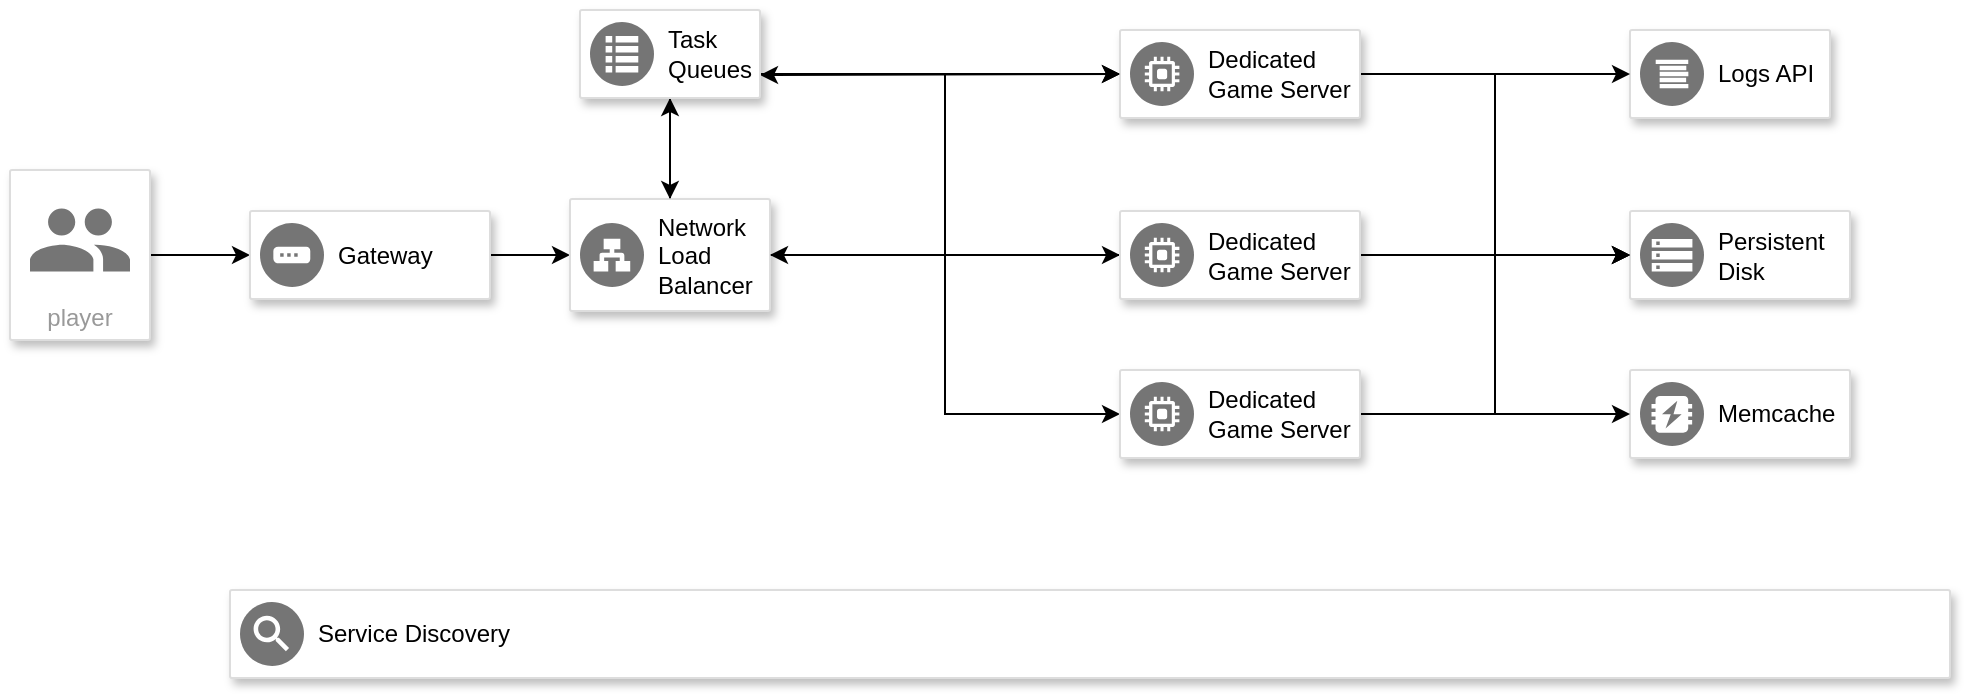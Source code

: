 <mxfile version="20.1.1" type="device"><diagram name="Page-1" id="e7e014a7-5840-1c2e-5031-d8a46d1fe8dd"><mxGraphModel dx="1422" dy="786" grid="1" gridSize="10" guides="1" tooltips="1" connect="1" arrows="1" fold="1" page="1" pageScale="1" pageWidth="1169" pageHeight="826" background="none" math="0" shadow="0"><root><mxCell id="0"/><mxCell id="1" parent="0"/><mxCell id="KihK58H8zZMhzgpK3rGP-70" style="edgeStyle=entityRelationEdgeStyle;rounded=0;orthogonalLoop=1;jettySize=auto;html=1;" edge="1" parent="1" source="KihK58H8zZMhzgpK3rGP-44" target="KihK58H8zZMhzgpK3rGP-46"><mxGeometry relative="1" as="geometry"/></mxCell><mxCell id="KihK58H8zZMhzgpK3rGP-44" value="player" style="strokeColor=#dddddd;shadow=1;strokeWidth=1;rounded=1;absoluteArcSize=1;arcSize=2;labelPosition=center;verticalLabelPosition=middle;align=center;verticalAlign=bottom;spacingLeft=0;fontColor=#999999;fontSize=12;whiteSpace=wrap;spacingBottom=2;" vertex="1" parent="1"><mxGeometry x="30" y="270" width="70" height="85" as="geometry"/></mxCell><mxCell id="KihK58H8zZMhzgpK3rGP-45" value="" style="sketch=0;dashed=0;connectable=0;html=1;fillColor=#757575;strokeColor=none;shape=mxgraph.gcp2.users;part=1;" vertex="1" parent="KihK58H8zZMhzgpK3rGP-44"><mxGeometry x="0.5" width="50" height="31.5" relative="1" as="geometry"><mxPoint x="-25" y="19.25" as="offset"/></mxGeometry></mxCell><mxCell id="KihK58H8zZMhzgpK3rGP-76" style="edgeStyle=elbowEdgeStyle;rounded=0;orthogonalLoop=1;jettySize=auto;elbow=vertical;html=1;exitX=1;exitY=0.5;exitDx=0;exitDy=0;entryX=0;entryY=0.5;entryDx=0;entryDy=0;" edge="1" parent="1" source="KihK58H8zZMhzgpK3rGP-46" target="KihK58H8zZMhzgpK3rGP-66"><mxGeometry relative="1" as="geometry"/></mxCell><mxCell id="KihK58H8zZMhzgpK3rGP-46" value="" style="strokeColor=#dddddd;shadow=1;strokeWidth=1;rounded=1;absoluteArcSize=1;arcSize=2;" vertex="1" parent="1"><mxGeometry x="150" y="290.5" width="120" height="44" as="geometry"/></mxCell><mxCell id="KihK58H8zZMhzgpK3rGP-47" value="Gateway" style="sketch=0;dashed=0;connectable=0;html=1;fillColor=#757575;strokeColor=none;shape=mxgraph.gcp2.gateway;part=1;labelPosition=right;verticalLabelPosition=middle;align=left;verticalAlign=middle;spacingLeft=5;fontSize=12;" vertex="1" parent="KihK58H8zZMhzgpK3rGP-46"><mxGeometry y="0.5" width="32" height="32" relative="1" as="geometry"><mxPoint x="5" y="-16" as="offset"/></mxGeometry></mxCell><mxCell id="KihK58H8zZMhzgpK3rGP-51" value="" style="strokeColor=#dddddd;shadow=1;strokeWidth=1;rounded=1;absoluteArcSize=1;arcSize=2;" vertex="1" parent="1"><mxGeometry x="840" y="290.5" width="110" height="44" as="geometry"/></mxCell><mxCell id="KihK58H8zZMhzgpK3rGP-52" value="Persistent&#10;Disk" style="sketch=0;dashed=0;connectable=0;html=1;fillColor=#757575;strokeColor=none;shape=mxgraph.gcp2.persistent_disk_snapshot;part=1;labelPosition=right;verticalLabelPosition=middle;align=left;verticalAlign=middle;spacingLeft=5;fontSize=12;" vertex="1" parent="KihK58H8zZMhzgpK3rGP-51"><mxGeometry y="0.5" width="32" height="32" relative="1" as="geometry"><mxPoint x="5" y="-16" as="offset"/></mxGeometry></mxCell><mxCell id="KihK58H8zZMhzgpK3rGP-53" value="" style="strokeColor=#dddddd;shadow=1;strokeWidth=1;rounded=1;absoluteArcSize=1;arcSize=2;" vertex="1" parent="1"><mxGeometry x="840" y="200" width="100" height="44" as="geometry"/></mxCell><mxCell id="KihK58H8zZMhzgpK3rGP-54" value="Logs API" style="sketch=0;dashed=0;connectable=0;html=1;fillColor=#757575;strokeColor=none;shape=mxgraph.gcp2.logs_api;part=1;labelPosition=right;verticalLabelPosition=middle;align=left;verticalAlign=middle;spacingLeft=5;fontSize=12;" vertex="1" parent="KihK58H8zZMhzgpK3rGP-53"><mxGeometry y="0.5" width="32" height="32" relative="1" as="geometry"><mxPoint x="5" y="-16" as="offset"/></mxGeometry></mxCell><mxCell id="KihK58H8zZMhzgpK3rGP-55" value="" style="strokeColor=#dddddd;shadow=1;strokeWidth=1;rounded=1;absoluteArcSize=1;arcSize=2;" vertex="1" parent="1"><mxGeometry x="840" y="370" width="110" height="44" as="geometry"/></mxCell><mxCell id="KihK58H8zZMhzgpK3rGP-56" value="Memcache" style="sketch=0;dashed=0;connectable=0;html=1;fillColor=#757575;strokeColor=none;shape=mxgraph.gcp2.memcache;part=1;labelPosition=right;verticalLabelPosition=middle;align=left;verticalAlign=middle;spacingLeft=5;fontSize=12;" vertex="1" parent="KihK58H8zZMhzgpK3rGP-55"><mxGeometry y="0.5" width="32" height="32" relative="1" as="geometry"><mxPoint x="5" y="-16" as="offset"/></mxGeometry></mxCell><mxCell id="KihK58H8zZMhzgpK3rGP-57" value="" style="strokeColor=#dddddd;shadow=1;strokeWidth=1;rounded=1;absoluteArcSize=1;arcSize=2;" vertex="1" parent="1"><mxGeometry x="140" y="480" width="860" height="44" as="geometry"/></mxCell><mxCell id="KihK58H8zZMhzgpK3rGP-58" value="Service Discovery" style="sketch=0;dashed=0;connectable=0;html=1;fillColor=#757575;strokeColor=none;shape=mxgraph.gcp2.service_discovery;part=1;labelPosition=right;verticalLabelPosition=middle;align=left;verticalAlign=middle;spacingLeft=5;fontSize=12;" vertex="1" parent="KihK58H8zZMhzgpK3rGP-57"><mxGeometry y="0.5" width="32" height="32" relative="1" as="geometry"><mxPoint x="5" y="-16" as="offset"/></mxGeometry></mxCell><mxCell id="KihK58H8zZMhzgpK3rGP-77" style="edgeStyle=elbowEdgeStyle;rounded=0;orthogonalLoop=1;jettySize=auto;elbow=vertical;html=1;exitX=1;exitY=0.5;exitDx=0;exitDy=0;" edge="1" parent="1" source="KihK58H8zZMhzgpK3rGP-66" target="KihK58H8zZMhzgpK3rGP-68"><mxGeometry relative="1" as="geometry"/></mxCell><mxCell id="KihK58H8zZMhzgpK3rGP-84" style="edgeStyle=elbowEdgeStyle;rounded=0;orthogonalLoop=1;jettySize=auto;html=1;entryX=0;entryY=0.5;entryDx=0;entryDy=0;" edge="1" parent="1" source="KihK58H8zZMhzgpK3rGP-66" target="KihK58H8zZMhzgpK3rGP-79"><mxGeometry relative="1" as="geometry"><mxPoint x="550" y="200" as="targetPoint"/></mxGeometry></mxCell><mxCell id="KihK58H8zZMhzgpK3rGP-85" style="edgeStyle=elbowEdgeStyle;rounded=0;orthogonalLoop=1;jettySize=auto;html=1;" edge="1" parent="1" source="KihK58H8zZMhzgpK3rGP-66" target="KihK58H8zZMhzgpK3rGP-81"><mxGeometry relative="1" as="geometry"/></mxCell><mxCell id="KihK58H8zZMhzgpK3rGP-100" style="edgeStyle=elbowEdgeStyle;rounded=0;orthogonalLoop=1;jettySize=auto;elbow=vertical;html=1;entryX=0.5;entryY=1;entryDx=0;entryDy=0;" edge="1" parent="1" source="KihK58H8zZMhzgpK3rGP-66" target="KihK58H8zZMhzgpK3rGP-98"><mxGeometry relative="1" as="geometry"/></mxCell><mxCell id="KihK58H8zZMhzgpK3rGP-66" value="" style="strokeColor=#dddddd;shadow=1;strokeWidth=1;rounded=1;absoluteArcSize=1;arcSize=2;" vertex="1" parent="1"><mxGeometry x="310" y="284.5" width="100" height="56" as="geometry"/></mxCell><mxCell id="KihK58H8zZMhzgpK3rGP-67" value="Network&#10;Load&#10;Balancer" style="sketch=0;dashed=0;connectable=0;html=1;fillColor=#757575;strokeColor=none;shape=mxgraph.gcp2.network_load_balancer;part=1;labelPosition=right;verticalLabelPosition=middle;align=left;verticalAlign=middle;spacingLeft=5;fontSize=12;" vertex="1" parent="KihK58H8zZMhzgpK3rGP-66"><mxGeometry y="0.5" width="32" height="32" relative="1" as="geometry"><mxPoint x="5" y="-16" as="offset"/></mxGeometry></mxCell><mxCell id="KihK58H8zZMhzgpK3rGP-78" style="edgeStyle=elbowEdgeStyle;rounded=0;orthogonalLoop=1;jettySize=auto;elbow=vertical;html=1;entryX=1;entryY=0.5;entryDx=0;entryDy=0;" edge="1" parent="1" source="KihK58H8zZMhzgpK3rGP-68" target="KihK58H8zZMhzgpK3rGP-66"><mxGeometry relative="1" as="geometry"/></mxCell><mxCell id="KihK58H8zZMhzgpK3rGP-87" style="edgeStyle=elbowEdgeStyle;rounded=0;orthogonalLoop=1;jettySize=auto;html=1;entryX=0;entryY=0.5;entryDx=0;entryDy=0;" edge="1" parent="1" source="KihK58H8zZMhzgpK3rGP-68" target="KihK58H8zZMhzgpK3rGP-51"><mxGeometry relative="1" as="geometry"/></mxCell><mxCell id="KihK58H8zZMhzgpK3rGP-90" style="edgeStyle=elbowEdgeStyle;rounded=0;orthogonalLoop=1;jettySize=auto;html=1;entryX=0;entryY=0.5;entryDx=0;entryDy=0;" edge="1" parent="1" source="KihK58H8zZMhzgpK3rGP-68" target="KihK58H8zZMhzgpK3rGP-55"><mxGeometry relative="1" as="geometry"/></mxCell><mxCell id="KihK58H8zZMhzgpK3rGP-91" style="edgeStyle=elbowEdgeStyle;rounded=0;orthogonalLoop=1;jettySize=auto;html=1;entryX=0;entryY=0.5;entryDx=0;entryDy=0;" edge="1" parent="1" source="KihK58H8zZMhzgpK3rGP-68" target="KihK58H8zZMhzgpK3rGP-53"><mxGeometry relative="1" as="geometry"/></mxCell><mxCell id="KihK58H8zZMhzgpK3rGP-68" value="" style="strokeColor=#dddddd;shadow=1;strokeWidth=1;rounded=1;absoluteArcSize=1;arcSize=2;" vertex="1" parent="1"><mxGeometry x="585" y="290.5" width="120" height="44" as="geometry"/></mxCell><mxCell id="KihK58H8zZMhzgpK3rGP-69" value="Dedicated&#10;Game Server" style="sketch=0;dashed=0;connectable=0;html=1;fillColor=#757575;strokeColor=none;shape=mxgraph.gcp2.dedicated_game_server;part=1;labelPosition=right;verticalLabelPosition=middle;align=left;verticalAlign=middle;spacingLeft=5;fontSize=12;" vertex="1" parent="KihK58H8zZMhzgpK3rGP-68"><mxGeometry y="0.5" width="32" height="32" relative="1" as="geometry"><mxPoint x="5" y="-16" as="offset"/></mxGeometry></mxCell><mxCell id="KihK58H8zZMhzgpK3rGP-86" style="edgeStyle=elbowEdgeStyle;rounded=0;orthogonalLoop=1;jettySize=auto;html=1;" edge="1" parent="1" source="KihK58H8zZMhzgpK3rGP-79" target="KihK58H8zZMhzgpK3rGP-51"><mxGeometry relative="1" as="geometry"/></mxCell><mxCell id="KihK58H8zZMhzgpK3rGP-103" style="edgeStyle=elbowEdgeStyle;rounded=0;orthogonalLoop=1;jettySize=auto;elbow=vertical;html=1;exitX=0;exitY=0.5;exitDx=0;exitDy=0;entryX=1;entryY=0.75;entryDx=0;entryDy=0;" edge="1" parent="1" source="KihK58H8zZMhzgpK3rGP-79" target="KihK58H8zZMhzgpK3rGP-98"><mxGeometry relative="1" as="geometry"/></mxCell><mxCell id="KihK58H8zZMhzgpK3rGP-79" value="" style="strokeColor=#dddddd;shadow=1;strokeWidth=1;rounded=1;absoluteArcSize=1;arcSize=2;" vertex="1" parent="1"><mxGeometry x="585" y="200" width="120" height="44" as="geometry"/></mxCell><mxCell id="KihK58H8zZMhzgpK3rGP-80" value="Dedicated&#10;Game Server" style="sketch=0;dashed=0;connectable=0;html=1;fillColor=#757575;strokeColor=none;shape=mxgraph.gcp2.dedicated_game_server;part=1;labelPosition=right;verticalLabelPosition=middle;align=left;verticalAlign=middle;spacingLeft=5;fontSize=12;" vertex="1" parent="KihK58H8zZMhzgpK3rGP-79"><mxGeometry y="0.5" width="32" height="32" relative="1" as="geometry"><mxPoint x="5" y="-16" as="offset"/></mxGeometry></mxCell><mxCell id="KihK58H8zZMhzgpK3rGP-89" style="edgeStyle=elbowEdgeStyle;rounded=0;orthogonalLoop=1;jettySize=auto;html=1;entryX=0;entryY=0.5;entryDx=0;entryDy=0;" edge="1" parent="1" source="KihK58H8zZMhzgpK3rGP-81" target="KihK58H8zZMhzgpK3rGP-51"><mxGeometry relative="1" as="geometry"/></mxCell><mxCell id="KihK58H8zZMhzgpK3rGP-81" value="" style="strokeColor=#dddddd;shadow=1;strokeWidth=1;rounded=1;absoluteArcSize=1;arcSize=2;" vertex="1" parent="1"><mxGeometry x="585" y="370" width="120" height="44" as="geometry"/></mxCell><mxCell id="KihK58H8zZMhzgpK3rGP-82" value="Dedicated&#10;Game Server" style="sketch=0;dashed=0;connectable=0;html=1;fillColor=#757575;strokeColor=none;shape=mxgraph.gcp2.dedicated_game_server;part=1;labelPosition=right;verticalLabelPosition=middle;align=left;verticalAlign=middle;spacingLeft=5;fontSize=12;" vertex="1" parent="KihK58H8zZMhzgpK3rGP-81"><mxGeometry y="0.5" width="32" height="32" relative="1" as="geometry"><mxPoint x="5" y="-16" as="offset"/></mxGeometry></mxCell><mxCell id="KihK58H8zZMhzgpK3rGP-101" style="edgeStyle=elbowEdgeStyle;rounded=0;orthogonalLoop=1;jettySize=auto;elbow=vertical;html=1;exitX=0.5;exitY=1;exitDx=0;exitDy=0;" edge="1" parent="1" source="KihK58H8zZMhzgpK3rGP-98" target="KihK58H8zZMhzgpK3rGP-66"><mxGeometry relative="1" as="geometry"/></mxCell><mxCell id="KihK58H8zZMhzgpK3rGP-102" style="edgeStyle=elbowEdgeStyle;rounded=0;orthogonalLoop=1;jettySize=auto;elbow=vertical;html=1;entryX=0;entryY=0.5;entryDx=0;entryDy=0;" edge="1" parent="1" source="KihK58H8zZMhzgpK3rGP-98" target="KihK58H8zZMhzgpK3rGP-79"><mxGeometry relative="1" as="geometry"/></mxCell><mxCell id="KihK58H8zZMhzgpK3rGP-98" value="" style="strokeColor=#dddddd;shadow=1;strokeWidth=1;rounded=1;absoluteArcSize=1;arcSize=2;" vertex="1" parent="1"><mxGeometry x="315" y="190" width="90" height="44" as="geometry"/></mxCell><mxCell id="KihK58H8zZMhzgpK3rGP-99" value="Task&#10;Queues" style="sketch=0;dashed=0;connectable=0;html=1;fillColor=#757575;strokeColor=none;shape=mxgraph.gcp2.task_queues;part=1;labelPosition=right;verticalLabelPosition=middle;align=left;verticalAlign=middle;spacingLeft=5;fontSize=12;" vertex="1" parent="KihK58H8zZMhzgpK3rGP-98"><mxGeometry y="0.5" width="32" height="32" relative="1" as="geometry"><mxPoint x="5" y="-16" as="offset"/></mxGeometry></mxCell></root></mxGraphModel></diagram></mxfile>